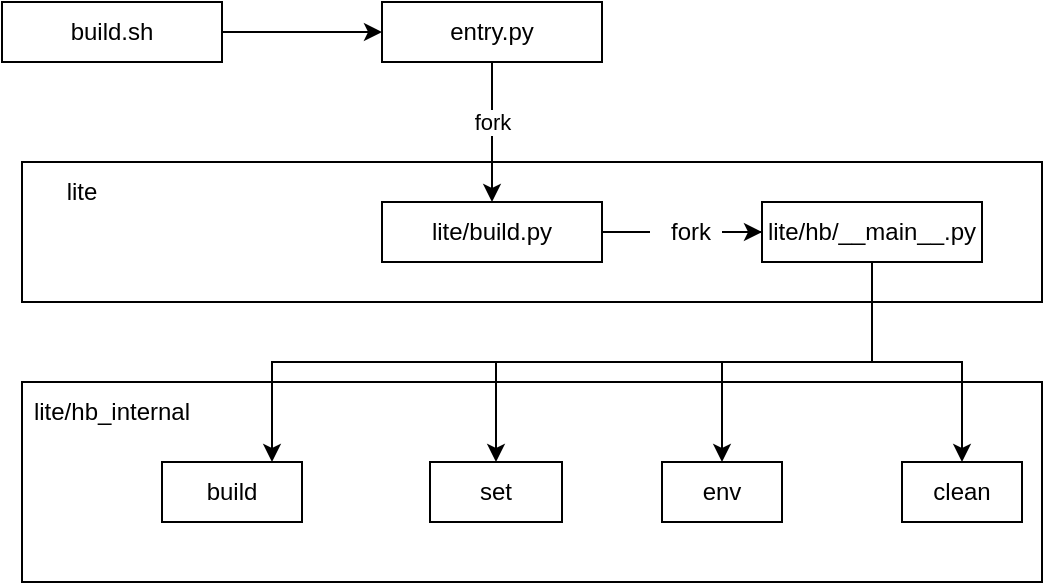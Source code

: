 <mxfile version="20.0.4" type="github">
  <diagram id="GFBi86Y5M8hVDYYg-J3f" name="Page-1">
    <mxGraphModel dx="1422" dy="762" grid="1" gridSize="10" guides="1" tooltips="1" connect="1" arrows="1" fold="1" page="1" pageScale="1" pageWidth="827" pageHeight="1169" math="0" shadow="0">
      <root>
        <mxCell id="0" />
        <mxCell id="1" parent="0" />
        <mxCell id="FEH4WWXBPxlkjgHYf7Cm-22" value="" style="rounded=0;whiteSpace=wrap;html=1;" vertex="1" parent="1">
          <mxGeometry x="80" y="350" width="510" height="100" as="geometry" />
        </mxCell>
        <mxCell id="FEH4WWXBPxlkjgHYf7Cm-12" value="" style="rounded=0;whiteSpace=wrap;html=1;" vertex="1" parent="1">
          <mxGeometry x="80" y="240" width="510" height="70" as="geometry" />
        </mxCell>
        <mxCell id="FEH4WWXBPxlkjgHYf7Cm-3" value="" style="edgeStyle=orthogonalEdgeStyle;rounded=0;orthogonalLoop=1;jettySize=auto;html=1;" edge="1" parent="1" source="FEH4WWXBPxlkjgHYf7Cm-1" target="FEH4WWXBPxlkjgHYf7Cm-2">
          <mxGeometry relative="1" as="geometry" />
        </mxCell>
        <mxCell id="FEH4WWXBPxlkjgHYf7Cm-1" value="build.sh" style="rounded=0;whiteSpace=wrap;html=1;" vertex="1" parent="1">
          <mxGeometry x="70" y="160" width="110" height="30" as="geometry" />
        </mxCell>
        <mxCell id="FEH4WWXBPxlkjgHYf7Cm-5" value="" style="edgeStyle=orthogonalEdgeStyle;rounded=0;orthogonalLoop=1;jettySize=auto;html=1;" edge="1" parent="1" source="FEH4WWXBPxlkjgHYf7Cm-2" target="FEH4WWXBPxlkjgHYf7Cm-4">
          <mxGeometry relative="1" as="geometry" />
        </mxCell>
        <mxCell id="FEH4WWXBPxlkjgHYf7Cm-6" value="fork" style="edgeLabel;html=1;align=center;verticalAlign=middle;resizable=0;points=[];" vertex="1" connectable="0" parent="FEH4WWXBPxlkjgHYf7Cm-5">
          <mxGeometry x="0.25" y="3" relative="1" as="geometry">
            <mxPoint x="-3" y="-14" as="offset" />
          </mxGeometry>
        </mxCell>
        <mxCell id="FEH4WWXBPxlkjgHYf7Cm-2" value="entry.py" style="rounded=0;whiteSpace=wrap;html=1;" vertex="1" parent="1">
          <mxGeometry x="260" y="160" width="110" height="30" as="geometry" />
        </mxCell>
        <mxCell id="FEH4WWXBPxlkjgHYf7Cm-8" value="" style="edgeStyle=orthogonalEdgeStyle;rounded=0;orthogonalLoop=1;jettySize=auto;html=1;startArrow=none;" edge="1" parent="1" source="FEH4WWXBPxlkjgHYf7Cm-9" target="FEH4WWXBPxlkjgHYf7Cm-7">
          <mxGeometry relative="1" as="geometry" />
        </mxCell>
        <mxCell id="FEH4WWXBPxlkjgHYf7Cm-4" value="lite/build.py" style="rounded=0;whiteSpace=wrap;html=1;" vertex="1" parent="1">
          <mxGeometry x="260" y="260" width="110" height="30" as="geometry" />
        </mxCell>
        <mxCell id="FEH4WWXBPxlkjgHYf7Cm-15" value="" style="edgeStyle=orthogonalEdgeStyle;rounded=0;orthogonalLoop=1;jettySize=auto;html=1;" edge="1" parent="1" source="FEH4WWXBPxlkjgHYf7Cm-7" target="FEH4WWXBPxlkjgHYf7Cm-14">
          <mxGeometry relative="1" as="geometry">
            <Array as="points">
              <mxPoint x="505" y="340" />
              <mxPoint x="205" y="340" />
            </Array>
          </mxGeometry>
        </mxCell>
        <mxCell id="FEH4WWXBPxlkjgHYf7Cm-19" style="edgeStyle=orthogonalEdgeStyle;rounded=0;orthogonalLoop=1;jettySize=auto;html=1;entryX=0.5;entryY=0;entryDx=0;entryDy=0;" edge="1" parent="1" source="FEH4WWXBPxlkjgHYf7Cm-7" target="FEH4WWXBPxlkjgHYf7Cm-16">
          <mxGeometry relative="1" as="geometry">
            <Array as="points">
              <mxPoint x="505" y="340" />
              <mxPoint x="317" y="340" />
            </Array>
          </mxGeometry>
        </mxCell>
        <mxCell id="FEH4WWXBPxlkjgHYf7Cm-20" style="edgeStyle=orthogonalEdgeStyle;rounded=0;orthogonalLoop=1;jettySize=auto;html=1;entryX=0.5;entryY=0;entryDx=0;entryDy=0;" edge="1" parent="1" source="FEH4WWXBPxlkjgHYf7Cm-7" target="FEH4WWXBPxlkjgHYf7Cm-17">
          <mxGeometry relative="1" as="geometry" />
        </mxCell>
        <mxCell id="FEH4WWXBPxlkjgHYf7Cm-21" style="edgeStyle=orthogonalEdgeStyle;rounded=0;orthogonalLoop=1;jettySize=auto;html=1;entryX=0.5;entryY=0;entryDx=0;entryDy=0;" edge="1" parent="1" source="FEH4WWXBPxlkjgHYf7Cm-7" target="FEH4WWXBPxlkjgHYf7Cm-18">
          <mxGeometry relative="1" as="geometry" />
        </mxCell>
        <mxCell id="FEH4WWXBPxlkjgHYf7Cm-7" value="lite/hb/__main__.py" style="rounded=0;whiteSpace=wrap;html=1;" vertex="1" parent="1">
          <mxGeometry x="450" y="260" width="110" height="30" as="geometry" />
        </mxCell>
        <mxCell id="FEH4WWXBPxlkjgHYf7Cm-9" value="fork" style="text;html=1;align=center;verticalAlign=middle;resizable=0;points=[];autosize=1;strokeColor=none;fillColor=none;" vertex="1" parent="1">
          <mxGeometry x="394" y="260" width="40" height="30" as="geometry" />
        </mxCell>
        <mxCell id="FEH4WWXBPxlkjgHYf7Cm-10" value="" style="edgeStyle=orthogonalEdgeStyle;rounded=0;orthogonalLoop=1;jettySize=auto;html=1;endArrow=none;" edge="1" parent="1" source="FEH4WWXBPxlkjgHYf7Cm-4" target="FEH4WWXBPxlkjgHYf7Cm-9">
          <mxGeometry relative="1" as="geometry">
            <mxPoint x="505" y="190" as="sourcePoint" />
            <mxPoint x="515" y="280" as="targetPoint" />
          </mxGeometry>
        </mxCell>
        <mxCell id="FEH4WWXBPxlkjgHYf7Cm-13" value="lite" style="text;html=1;strokeColor=none;fillColor=none;align=center;verticalAlign=middle;whiteSpace=wrap;rounded=0;" vertex="1" parent="1">
          <mxGeometry x="80" y="240" width="60" height="30" as="geometry" />
        </mxCell>
        <mxCell id="FEH4WWXBPxlkjgHYf7Cm-14" value="build" style="rounded=0;whiteSpace=wrap;html=1;" vertex="1" parent="1">
          <mxGeometry x="150" y="390" width="70" height="30" as="geometry" />
        </mxCell>
        <mxCell id="FEH4WWXBPxlkjgHYf7Cm-16" value="set" style="rounded=0;whiteSpace=wrap;html=1;" vertex="1" parent="1">
          <mxGeometry x="284" y="390" width="66" height="30" as="geometry" />
        </mxCell>
        <mxCell id="FEH4WWXBPxlkjgHYf7Cm-17" value="env" style="rounded=0;whiteSpace=wrap;html=1;" vertex="1" parent="1">
          <mxGeometry x="400" y="390" width="60" height="30" as="geometry" />
        </mxCell>
        <mxCell id="FEH4WWXBPxlkjgHYf7Cm-18" value="clean" style="rounded=0;whiteSpace=wrap;html=1;" vertex="1" parent="1">
          <mxGeometry x="520" y="390" width="60" height="30" as="geometry" />
        </mxCell>
        <mxCell id="FEH4WWXBPxlkjgHYf7Cm-23" value="lite/hb_internal" style="text;html=1;strokeColor=none;fillColor=none;align=center;verticalAlign=middle;whiteSpace=wrap;rounded=0;" vertex="1" parent="1">
          <mxGeometry x="80" y="350" width="90" height="30" as="geometry" />
        </mxCell>
      </root>
    </mxGraphModel>
  </diagram>
</mxfile>
